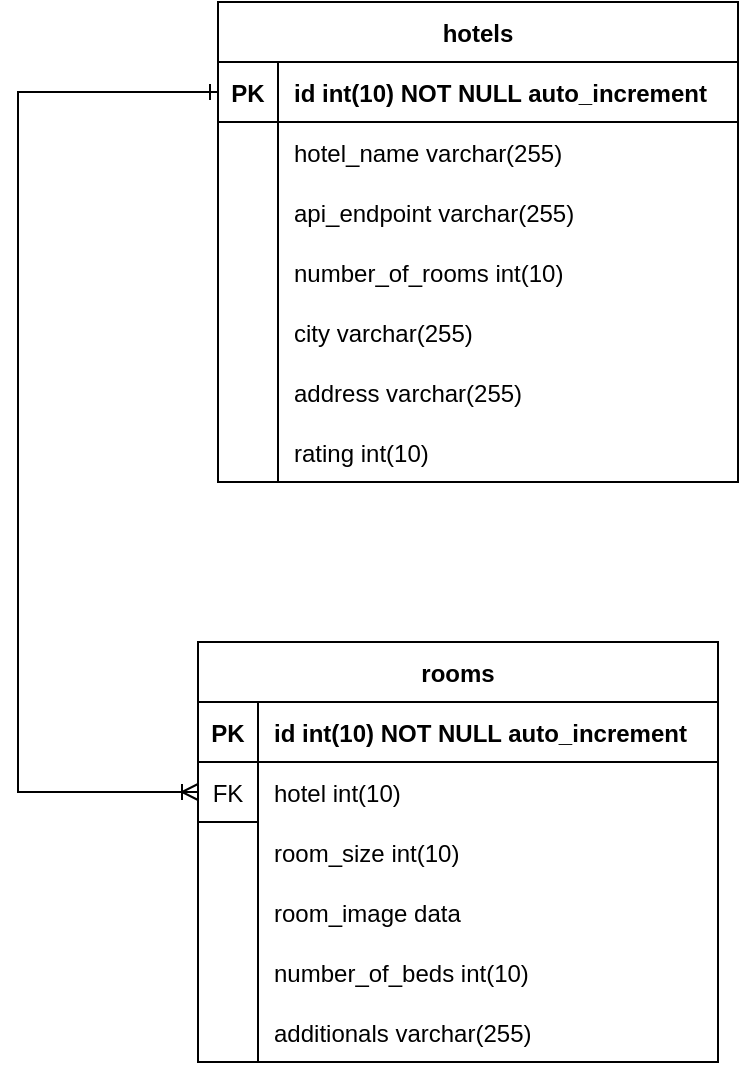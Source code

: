 <mxfile version="20.8.2" type="device"><diagram id="R2lEEEUBdFMjLlhIrx00" name="Page-1"><mxGraphModel dx="1393" dy="758" grid="1" gridSize="10" guides="1" tooltips="1" connect="1" arrows="1" fold="1" page="1" pageScale="1" pageWidth="850" pageHeight="1100" math="0" shadow="0" extFonts="Permanent Marker^https://fonts.googleapis.com/css?family=Permanent+Marker"><root><mxCell id="0"/><mxCell id="1" parent="0"/><mxCell id="qwZUHwC5tfnsJXez9qMq-17" value="hotels" style="shape=table;startSize=30;container=1;collapsible=1;childLayout=tableLayout;fixedRows=1;rowLines=0;fontStyle=1;align=center;resizeLast=1;" vertex="1" parent="1"><mxGeometry x="190" y="70" width="260" height="240" as="geometry"><mxRectangle x="180" y="90" width="70" height="30" as="alternateBounds"/></mxGeometry></mxCell><mxCell id="qwZUHwC5tfnsJXez9qMq-18" value="" style="shape=tableRow;horizontal=0;startSize=0;swimlaneHead=0;swimlaneBody=0;fillColor=none;collapsible=0;dropTarget=0;points=[[0,0.5],[1,0.5]];portConstraint=eastwest;top=0;left=0;right=0;bottom=1;" vertex="1" parent="qwZUHwC5tfnsJXez9qMq-17"><mxGeometry y="30" width="260" height="30" as="geometry"/></mxCell><mxCell id="qwZUHwC5tfnsJXez9qMq-19" value="PK" style="shape=partialRectangle;connectable=0;fillColor=none;top=0;left=0;bottom=0;right=0;fontStyle=1;overflow=hidden;" vertex="1" parent="qwZUHwC5tfnsJXez9qMq-18"><mxGeometry width="30" height="30" as="geometry"><mxRectangle width="30" height="30" as="alternateBounds"/></mxGeometry></mxCell><mxCell id="qwZUHwC5tfnsJXez9qMq-20" value="id int(10) NOT NULL auto_increment" style="shape=partialRectangle;connectable=0;fillColor=none;top=0;left=0;bottom=0;right=0;align=left;spacingLeft=6;fontStyle=1;overflow=hidden;" vertex="1" parent="qwZUHwC5tfnsJXez9qMq-18"><mxGeometry x="30" width="230" height="30" as="geometry"><mxRectangle width="230" height="30" as="alternateBounds"/></mxGeometry></mxCell><mxCell id="qwZUHwC5tfnsJXez9qMq-21" value="" style="shape=tableRow;horizontal=0;startSize=0;swimlaneHead=0;swimlaneBody=0;fillColor=none;collapsible=0;dropTarget=0;points=[[0,0.5],[1,0.5]];portConstraint=eastwest;top=0;left=0;right=0;bottom=0;" vertex="1" parent="qwZUHwC5tfnsJXez9qMq-17"><mxGeometry y="60" width="260" height="30" as="geometry"/></mxCell><mxCell id="qwZUHwC5tfnsJXez9qMq-22" value="" style="shape=partialRectangle;connectable=0;fillColor=none;top=0;left=0;bottom=0;right=0;editable=1;overflow=hidden;" vertex="1" parent="qwZUHwC5tfnsJXez9qMq-21"><mxGeometry width="30" height="30" as="geometry"><mxRectangle width="30" height="30" as="alternateBounds"/></mxGeometry></mxCell><mxCell id="qwZUHwC5tfnsJXez9qMq-23" value="hotel_name varchar(255)" style="shape=partialRectangle;connectable=0;fillColor=none;top=0;left=0;bottom=0;right=0;align=left;spacingLeft=6;overflow=hidden;" vertex="1" parent="qwZUHwC5tfnsJXez9qMq-21"><mxGeometry x="30" width="230" height="30" as="geometry"><mxRectangle width="230" height="30" as="alternateBounds"/></mxGeometry></mxCell><mxCell id="qwZUHwC5tfnsJXez9qMq-24" value="" style="shape=tableRow;horizontal=0;startSize=0;swimlaneHead=0;swimlaneBody=0;fillColor=none;collapsible=0;dropTarget=0;points=[[0,0.5],[1,0.5]];portConstraint=eastwest;top=0;left=0;right=0;bottom=0;" vertex="1" parent="qwZUHwC5tfnsJXez9qMq-17"><mxGeometry y="90" width="260" height="30" as="geometry"/></mxCell><mxCell id="qwZUHwC5tfnsJXez9qMq-25" value="" style="shape=partialRectangle;connectable=0;fillColor=none;top=0;left=0;bottom=0;right=0;editable=1;overflow=hidden;" vertex="1" parent="qwZUHwC5tfnsJXez9qMq-24"><mxGeometry width="30" height="30" as="geometry"><mxRectangle width="30" height="30" as="alternateBounds"/></mxGeometry></mxCell><mxCell id="qwZUHwC5tfnsJXez9qMq-26" value="api_endpoint varchar(255)" style="shape=partialRectangle;connectable=0;fillColor=none;top=0;left=0;bottom=0;right=0;align=left;spacingLeft=6;overflow=hidden;" vertex="1" parent="qwZUHwC5tfnsJXez9qMq-24"><mxGeometry x="30" width="230" height="30" as="geometry"><mxRectangle width="230" height="30" as="alternateBounds"/></mxGeometry></mxCell><mxCell id="qwZUHwC5tfnsJXez9qMq-27" value="" style="shape=tableRow;horizontal=0;startSize=0;swimlaneHead=0;swimlaneBody=0;fillColor=none;collapsible=0;dropTarget=0;points=[[0,0.5],[1,0.5]];portConstraint=eastwest;top=0;left=0;right=0;bottom=0;" vertex="1" parent="qwZUHwC5tfnsJXez9qMq-17"><mxGeometry y="120" width="260" height="30" as="geometry"/></mxCell><mxCell id="qwZUHwC5tfnsJXez9qMq-28" value="" style="shape=partialRectangle;connectable=0;fillColor=none;top=0;left=0;bottom=0;right=0;editable=1;overflow=hidden;" vertex="1" parent="qwZUHwC5tfnsJXez9qMq-27"><mxGeometry width="30" height="30" as="geometry"><mxRectangle width="30" height="30" as="alternateBounds"/></mxGeometry></mxCell><mxCell id="qwZUHwC5tfnsJXez9qMq-29" value="number_of_rooms int(10)" style="shape=partialRectangle;connectable=0;fillColor=none;top=0;left=0;bottom=0;right=0;align=left;spacingLeft=6;overflow=hidden;" vertex="1" parent="qwZUHwC5tfnsJXez9qMq-27"><mxGeometry x="30" width="230" height="30" as="geometry"><mxRectangle width="230" height="30" as="alternateBounds"/></mxGeometry></mxCell><mxCell id="qwZUHwC5tfnsJXez9qMq-30" value="" style="shape=tableRow;horizontal=0;startSize=0;swimlaneHead=0;swimlaneBody=0;fillColor=none;collapsible=0;dropTarget=0;points=[[0,0.5],[1,0.5]];portConstraint=eastwest;top=0;left=0;right=0;bottom=0;swimlaneLine=1;" vertex="1" parent="qwZUHwC5tfnsJXez9qMq-17"><mxGeometry y="150" width="260" height="30" as="geometry"/></mxCell><mxCell id="qwZUHwC5tfnsJXez9qMq-31" value="" style="shape=partialRectangle;connectable=0;fillColor=none;top=0;left=0;bottom=0;right=0;editable=1;overflow=hidden;" vertex="1" parent="qwZUHwC5tfnsJXez9qMq-30"><mxGeometry width="30" height="30" as="geometry"><mxRectangle width="30" height="30" as="alternateBounds"/></mxGeometry></mxCell><mxCell id="qwZUHwC5tfnsJXez9qMq-32" value="city varchar(255)" style="shape=partialRectangle;connectable=0;fillColor=none;top=0;left=0;bottom=0;right=0;align=left;spacingLeft=6;overflow=hidden;" vertex="1" parent="qwZUHwC5tfnsJXez9qMq-30"><mxGeometry x="30" width="230" height="30" as="geometry"><mxRectangle width="230" height="30" as="alternateBounds"/></mxGeometry></mxCell><mxCell id="qwZUHwC5tfnsJXez9qMq-36" value="" style="shape=tableRow;horizontal=0;startSize=0;swimlaneHead=0;swimlaneBody=0;fillColor=none;collapsible=0;dropTarget=0;points=[[0,0.5],[1,0.5]];portConstraint=eastwest;top=0;left=0;right=0;bottom=0;" vertex="1" parent="qwZUHwC5tfnsJXez9qMq-17"><mxGeometry y="180" width="260" height="30" as="geometry"/></mxCell><mxCell id="qwZUHwC5tfnsJXez9qMq-37" value="" style="shape=partialRectangle;connectable=0;fillColor=none;top=0;left=0;bottom=0;right=0;editable=1;overflow=hidden;" vertex="1" parent="qwZUHwC5tfnsJXez9qMq-36"><mxGeometry width="30" height="30" as="geometry"><mxRectangle width="30" height="30" as="alternateBounds"/></mxGeometry></mxCell><mxCell id="qwZUHwC5tfnsJXez9qMq-38" value="address varchar(255)" style="shape=partialRectangle;connectable=0;fillColor=none;top=0;left=0;bottom=0;right=0;align=left;spacingLeft=6;overflow=hidden;" vertex="1" parent="qwZUHwC5tfnsJXez9qMq-36"><mxGeometry x="30" width="230" height="30" as="geometry"><mxRectangle width="230" height="30" as="alternateBounds"/></mxGeometry></mxCell><mxCell id="qwZUHwC5tfnsJXez9qMq-33" value="" style="shape=tableRow;horizontal=0;startSize=0;swimlaneHead=0;swimlaneBody=0;fillColor=none;collapsible=0;dropTarget=0;points=[[0,0.5],[1,0.5]];portConstraint=eastwest;top=0;left=0;right=0;bottom=0;" vertex="1" parent="qwZUHwC5tfnsJXez9qMq-17"><mxGeometry y="210" width="260" height="30" as="geometry"/></mxCell><mxCell id="qwZUHwC5tfnsJXez9qMq-34" value="" style="shape=partialRectangle;connectable=0;fillColor=none;top=0;left=0;bottom=0;right=0;editable=1;overflow=hidden;" vertex="1" parent="qwZUHwC5tfnsJXez9qMq-33"><mxGeometry width="30" height="30" as="geometry"><mxRectangle width="30" height="30" as="alternateBounds"/></mxGeometry></mxCell><mxCell id="qwZUHwC5tfnsJXez9qMq-35" value="rating int(10)" style="shape=partialRectangle;connectable=0;fillColor=none;top=0;left=0;bottom=0;right=0;align=left;spacingLeft=6;overflow=hidden;" vertex="1" parent="qwZUHwC5tfnsJXez9qMq-33"><mxGeometry x="30" width="230" height="30" as="geometry"><mxRectangle width="230" height="30" as="alternateBounds"/></mxGeometry></mxCell><mxCell id="qwZUHwC5tfnsJXez9qMq-70" value="rooms" style="shape=table;startSize=30;container=1;collapsible=1;childLayout=tableLayout;fixedRows=1;rowLines=0;fontStyle=1;align=center;resizeLast=1;" vertex="1" parent="1"><mxGeometry x="180" y="390" width="260" height="210" as="geometry"/></mxCell><mxCell id="qwZUHwC5tfnsJXez9qMq-71" value="" style="shape=tableRow;horizontal=0;startSize=0;swimlaneHead=0;swimlaneBody=0;fillColor=none;collapsible=0;dropTarget=0;points=[[0,0.5],[1,0.5]];portConstraint=eastwest;top=0;left=0;right=0;bottom=1;" vertex="1" parent="qwZUHwC5tfnsJXez9qMq-70"><mxGeometry y="30" width="260" height="30" as="geometry"/></mxCell><mxCell id="qwZUHwC5tfnsJXez9qMq-72" value="PK" style="shape=partialRectangle;connectable=0;fillColor=none;top=0;left=0;bottom=0;right=0;fontStyle=1;overflow=hidden;" vertex="1" parent="qwZUHwC5tfnsJXez9qMq-71"><mxGeometry width="30" height="30" as="geometry"><mxRectangle width="30" height="30" as="alternateBounds"/></mxGeometry></mxCell><mxCell id="qwZUHwC5tfnsJXez9qMq-73" value="id int(10) NOT NULL auto_increment" style="shape=partialRectangle;connectable=0;fillColor=none;top=0;left=0;bottom=0;right=0;align=left;spacingLeft=6;fontStyle=1;overflow=hidden;" vertex="1" parent="qwZUHwC5tfnsJXez9qMq-71"><mxGeometry x="30" width="230" height="30" as="geometry"><mxRectangle width="230" height="30" as="alternateBounds"/></mxGeometry></mxCell><mxCell id="qwZUHwC5tfnsJXez9qMq-74" value="" style="shape=tableRow;horizontal=0;startSize=0;swimlaneHead=0;swimlaneBody=0;fillColor=none;collapsible=0;dropTarget=0;points=[[0,0.5],[1,0.5]];portConstraint=eastwest;top=0;left=0;right=0;bottom=0;" vertex="1" parent="qwZUHwC5tfnsJXez9qMq-70"><mxGeometry y="60" width="260" height="30" as="geometry"/></mxCell><mxCell id="qwZUHwC5tfnsJXez9qMq-75" value="FK" style="shape=partialRectangle;connectable=0;fillColor=none;top=0;left=0;bottom=0;right=0;editable=1;overflow=hidden;gradientColor=none;" vertex="1" parent="qwZUHwC5tfnsJXez9qMq-74"><mxGeometry width="30" height="30" as="geometry"><mxRectangle width="30" height="30" as="alternateBounds"/></mxGeometry></mxCell><mxCell id="qwZUHwC5tfnsJXez9qMq-76" value="hotel int(10)" style="shape=partialRectangle;connectable=0;fillColor=none;top=0;left=0;bottom=0;right=0;align=left;spacingLeft=6;overflow=hidden;" vertex="1" parent="qwZUHwC5tfnsJXez9qMq-74"><mxGeometry x="30" width="230" height="30" as="geometry"><mxRectangle width="230" height="30" as="alternateBounds"/></mxGeometry></mxCell><mxCell id="qwZUHwC5tfnsJXez9qMq-77" value="" style="shape=tableRow;horizontal=0;startSize=0;swimlaneHead=0;swimlaneBody=0;fillColor=none;collapsible=0;dropTarget=0;points=[[0,0.5],[1,0.5]];portConstraint=eastwest;top=0;left=0;right=0;bottom=0;" vertex="1" parent="qwZUHwC5tfnsJXez9qMq-70"><mxGeometry y="90" width="260" height="30" as="geometry"/></mxCell><mxCell id="qwZUHwC5tfnsJXez9qMq-78" value="" style="shape=partialRectangle;connectable=0;fillColor=none;top=0;left=0;bottom=0;right=0;editable=1;overflow=hidden;" vertex="1" parent="qwZUHwC5tfnsJXez9qMq-77"><mxGeometry width="30" height="30" as="geometry"><mxRectangle width="30" height="30" as="alternateBounds"/></mxGeometry></mxCell><mxCell id="qwZUHwC5tfnsJXez9qMq-79" value="room_size int(10)" style="shape=partialRectangle;connectable=0;fillColor=none;top=0;left=0;bottom=0;right=0;align=left;spacingLeft=6;overflow=hidden;" vertex="1" parent="qwZUHwC5tfnsJXez9qMq-77"><mxGeometry x="30" width="230" height="30" as="geometry"><mxRectangle width="230" height="30" as="alternateBounds"/></mxGeometry></mxCell><mxCell id="qwZUHwC5tfnsJXez9qMq-80" value="" style="shape=tableRow;horizontal=0;startSize=0;swimlaneHead=0;swimlaneBody=0;fillColor=none;collapsible=0;dropTarget=0;points=[[0,0.5],[1,0.5]];portConstraint=eastwest;top=0;left=0;right=0;bottom=0;" vertex="1" parent="qwZUHwC5tfnsJXez9qMq-70"><mxGeometry y="120" width="260" height="30" as="geometry"/></mxCell><mxCell id="qwZUHwC5tfnsJXez9qMq-81" value="" style="shape=partialRectangle;connectable=0;fillColor=none;top=0;left=0;bottom=0;right=0;editable=1;overflow=hidden;" vertex="1" parent="qwZUHwC5tfnsJXez9qMq-80"><mxGeometry width="30" height="30" as="geometry"><mxRectangle width="30" height="30" as="alternateBounds"/></mxGeometry></mxCell><mxCell id="qwZUHwC5tfnsJXez9qMq-82" value="room_image data" style="shape=partialRectangle;connectable=0;fillColor=none;top=0;left=0;bottom=0;right=0;align=left;spacingLeft=6;overflow=hidden;" vertex="1" parent="qwZUHwC5tfnsJXez9qMq-80"><mxGeometry x="30" width="230" height="30" as="geometry"><mxRectangle width="230" height="30" as="alternateBounds"/></mxGeometry></mxCell><mxCell id="qwZUHwC5tfnsJXez9qMq-83" value="" style="shape=tableRow;horizontal=0;startSize=0;swimlaneHead=0;swimlaneBody=0;fillColor=none;collapsible=0;dropTarget=0;points=[[0,0.5],[1,0.5]];portConstraint=eastwest;top=0;left=0;right=0;bottom=0;" vertex="1" parent="qwZUHwC5tfnsJXez9qMq-70"><mxGeometry y="150" width="260" height="30" as="geometry"/></mxCell><mxCell id="qwZUHwC5tfnsJXez9qMq-84" value="" style="shape=partialRectangle;connectable=0;fillColor=none;top=0;left=0;bottom=0;right=0;editable=1;overflow=hidden;" vertex="1" parent="qwZUHwC5tfnsJXez9qMq-83"><mxGeometry width="30" height="30" as="geometry"><mxRectangle width="30" height="30" as="alternateBounds"/></mxGeometry></mxCell><mxCell id="qwZUHwC5tfnsJXez9qMq-85" value="number_of_beds int(10)" style="shape=partialRectangle;connectable=0;fillColor=none;top=0;left=0;bottom=0;right=0;align=left;spacingLeft=6;overflow=hidden;" vertex="1" parent="qwZUHwC5tfnsJXez9qMq-83"><mxGeometry x="30" width="230" height="30" as="geometry"><mxRectangle width="230" height="30" as="alternateBounds"/></mxGeometry></mxCell><mxCell id="qwZUHwC5tfnsJXez9qMq-86" value="" style="shape=tableRow;horizontal=0;startSize=0;swimlaneHead=0;swimlaneBody=0;fillColor=none;collapsible=0;dropTarget=0;points=[[0,0.5],[1,0.5]];portConstraint=eastwest;top=0;left=0;right=0;bottom=0;" vertex="1" parent="qwZUHwC5tfnsJXez9qMq-70"><mxGeometry y="180" width="260" height="30" as="geometry"/></mxCell><mxCell id="qwZUHwC5tfnsJXez9qMq-87" value="" style="shape=partialRectangle;connectable=0;fillColor=none;top=0;left=0;bottom=0;right=0;editable=1;overflow=hidden;" vertex="1" parent="qwZUHwC5tfnsJXez9qMq-86"><mxGeometry width="30" height="30" as="geometry"><mxRectangle width="30" height="30" as="alternateBounds"/></mxGeometry></mxCell><mxCell id="qwZUHwC5tfnsJXez9qMq-88" value="additionals varchar(255)" style="shape=partialRectangle;connectable=0;fillColor=none;top=0;left=0;bottom=0;right=0;align=left;spacingLeft=6;overflow=hidden;" vertex="1" parent="qwZUHwC5tfnsJXez9qMq-86"><mxGeometry x="30" width="230" height="30" as="geometry"><mxRectangle width="230" height="30" as="alternateBounds"/></mxGeometry></mxCell><mxCell id="qwZUHwC5tfnsJXez9qMq-101" value="" style="endArrow=none;html=1;rounded=0;" edge="1" parent="qwZUHwC5tfnsJXez9qMq-70"><mxGeometry width="50" height="50" relative="1" as="geometry"><mxPoint y="90" as="sourcePoint"/><mxPoint x="30" y="90" as="targetPoint"/></mxGeometry></mxCell><mxCell id="qwZUHwC5tfnsJXez9qMq-93" style="edgeStyle=orthogonalEdgeStyle;rounded=0;orthogonalLoop=1;jettySize=auto;html=1;entryX=0;entryY=0.5;entryDx=0;entryDy=0;endArrow=ERoneToMany;endFill=0;startArrow=ERone;startFill=0;" edge="1" parent="1" source="qwZUHwC5tfnsJXez9qMq-18" target="qwZUHwC5tfnsJXez9qMq-74"><mxGeometry relative="1" as="geometry"><Array as="points"><mxPoint x="90" y="115"/><mxPoint x="90" y="465"/></Array></mxGeometry></mxCell></root></mxGraphModel></diagram></mxfile>